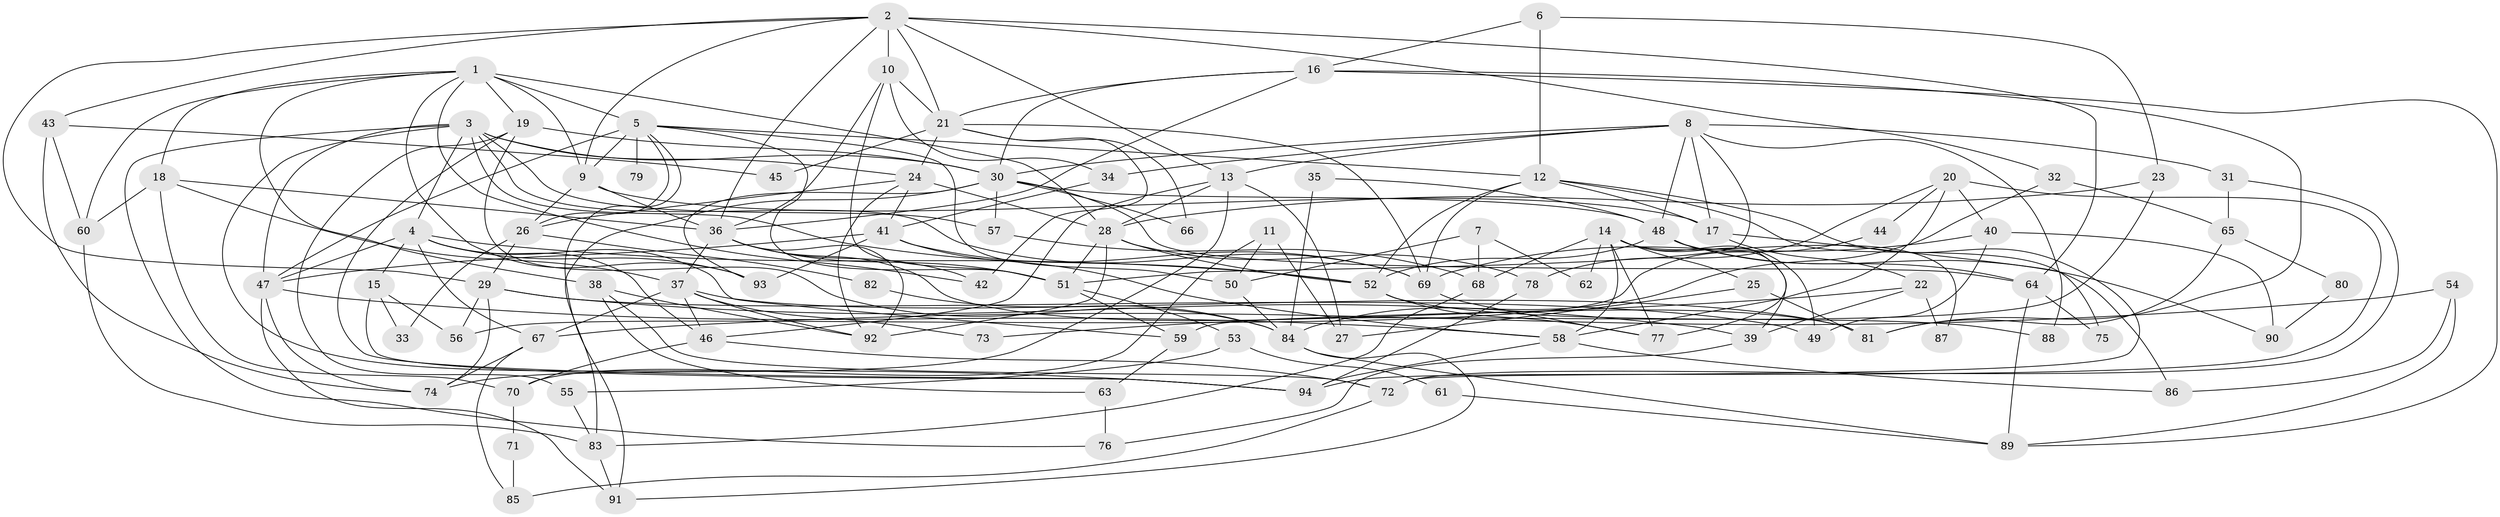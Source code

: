 // original degree distribution, {3: 0.2803030303030303, 4: 0.25, 2: 0.13636363636363635, 5: 0.17424242424242425, 6: 0.10606060606060606, 7: 0.045454545454545456, 8: 0.007575757575757576}
// Generated by graph-tools (version 1.1) at 2025/50/03/04/25 22:50:52]
// undirected, 94 vertices, 215 edges
graph export_dot {
  node [color=gray90,style=filled];
  1;
  2;
  3;
  4;
  5;
  6;
  7;
  8;
  9;
  10;
  11;
  12;
  13;
  14;
  15;
  16;
  17;
  18;
  19;
  20;
  21;
  22;
  23;
  24;
  25;
  26;
  27;
  28;
  29;
  30;
  31;
  32;
  33;
  34;
  35;
  36;
  37;
  38;
  39;
  40;
  41;
  42;
  43;
  44;
  45;
  46;
  47;
  48;
  49;
  50;
  51;
  52;
  53;
  54;
  55;
  56;
  57;
  58;
  59;
  60;
  61;
  62;
  63;
  64;
  65;
  66;
  67;
  68;
  69;
  70;
  71;
  72;
  73;
  74;
  75;
  76;
  77;
  78;
  79;
  80;
  81;
  82;
  83;
  84;
  85;
  86;
  87;
  88;
  89;
  90;
  91;
  92;
  93;
  94;
  1 -- 5 [weight=2.0];
  1 -- 9 [weight=1.0];
  1 -- 18 [weight=1.0];
  1 -- 19 [weight=1.0];
  1 -- 28 [weight=1.0];
  1 -- 38 [weight=1.0];
  1 -- 42 [weight=1.0];
  1 -- 60 [weight=1.0];
  1 -- 93 [weight=1.0];
  2 -- 9 [weight=1.0];
  2 -- 10 [weight=1.0];
  2 -- 13 [weight=1.0];
  2 -- 21 [weight=1.0];
  2 -- 29 [weight=1.0];
  2 -- 32 [weight=1.0];
  2 -- 36 [weight=1.0];
  2 -- 43 [weight=1.0];
  2 -- 64 [weight=1.0];
  3 -- 4 [weight=1.0];
  3 -- 24 [weight=1.0];
  3 -- 30 [weight=1.0];
  3 -- 47 [weight=2.0];
  3 -- 52 [weight=1.0];
  3 -- 57 [weight=1.0];
  3 -- 69 [weight=1.0];
  3 -- 76 [weight=1.0];
  3 -- 94 [weight=1.0];
  4 -- 15 [weight=2.0];
  4 -- 46 [weight=1.0];
  4 -- 47 [weight=2.0];
  4 -- 52 [weight=1.0];
  4 -- 59 [weight=1.0];
  4 -- 67 [weight=1.0];
  4 -- 93 [weight=1.0];
  5 -- 9 [weight=1.0];
  5 -- 12 [weight=1.0];
  5 -- 26 [weight=1.0];
  5 -- 47 [weight=1.0];
  5 -- 50 [weight=1.0];
  5 -- 51 [weight=1.0];
  5 -- 79 [weight=2.0];
  5 -- 91 [weight=1.0];
  6 -- 12 [weight=1.0];
  6 -- 16 [weight=1.0];
  6 -- 23 [weight=1.0];
  7 -- 50 [weight=1.0];
  7 -- 62 [weight=1.0];
  7 -- 68 [weight=1.0];
  8 -- 13 [weight=1.0];
  8 -- 17 [weight=1.0];
  8 -- 30 [weight=1.0];
  8 -- 31 [weight=1.0];
  8 -- 34 [weight=1.0];
  8 -- 48 [weight=1.0];
  8 -- 51 [weight=1.0];
  8 -- 88 [weight=1.0];
  9 -- 17 [weight=1.0];
  9 -- 26 [weight=1.0];
  9 -- 36 [weight=1.0];
  10 -- 21 [weight=1.0];
  10 -- 34 [weight=1.0];
  10 -- 36 [weight=1.0];
  10 -- 51 [weight=1.0];
  11 -- 27 [weight=1.0];
  11 -- 50 [weight=1.0];
  11 -- 70 [weight=1.0];
  12 -- 17 [weight=1.0];
  12 -- 52 [weight=1.0];
  12 -- 69 [weight=1.0];
  12 -- 72 [weight=1.0];
  12 -- 75 [weight=1.0];
  13 -- 27 [weight=1.0];
  13 -- 28 [weight=1.0];
  13 -- 46 [weight=1.0];
  13 -- 74 [weight=1.0];
  14 -- 25 [weight=1.0];
  14 -- 39 [weight=1.0];
  14 -- 49 [weight=1.0];
  14 -- 58 [weight=1.0];
  14 -- 62 [weight=1.0];
  14 -- 68 [weight=1.0];
  14 -- 77 [weight=1.0];
  14 -- 87 [weight=1.0];
  15 -- 33 [weight=1.0];
  15 -- 56 [weight=1.0];
  15 -- 94 [weight=1.0];
  16 -- 21 [weight=1.0];
  16 -- 30 [weight=1.0];
  16 -- 36 [weight=1.0];
  16 -- 81 [weight=1.0];
  16 -- 89 [weight=1.0];
  17 -- 22 [weight=1.0];
  17 -- 86 [weight=1.0];
  18 -- 36 [weight=1.0];
  18 -- 37 [weight=1.0];
  18 -- 60 [weight=1.0];
  18 -- 70 [weight=1.0];
  19 -- 30 [weight=1.0];
  19 -- 55 [weight=1.0];
  19 -- 84 [weight=1.0];
  19 -- 94 [weight=1.0];
  20 -- 40 [weight=1.0];
  20 -- 44 [weight=1.0];
  20 -- 58 [weight=1.0];
  20 -- 78 [weight=1.0];
  20 -- 94 [weight=1.0];
  21 -- 24 [weight=1.0];
  21 -- 42 [weight=1.0];
  21 -- 45 [weight=1.0];
  21 -- 66 [weight=1.0];
  21 -- 69 [weight=1.0];
  22 -- 39 [weight=1.0];
  22 -- 73 [weight=1.0];
  22 -- 87 [weight=1.0];
  23 -- 28 [weight=1.0];
  23 -- 59 [weight=1.0];
  24 -- 26 [weight=1.0];
  24 -- 28 [weight=1.0];
  24 -- 41 [weight=1.0];
  24 -- 92 [weight=1.0];
  25 -- 27 [weight=1.0];
  25 -- 81 [weight=1.0];
  26 -- 29 [weight=1.0];
  26 -- 33 [weight=1.0];
  26 -- 82 [weight=1.0];
  28 -- 51 [weight=1.0];
  28 -- 52 [weight=1.0];
  28 -- 78 [weight=1.0];
  28 -- 92 [weight=2.0];
  29 -- 39 [weight=1.0];
  29 -- 49 [weight=1.0];
  29 -- 56 [weight=1.0];
  29 -- 74 [weight=1.0];
  30 -- 48 [weight=1.0];
  30 -- 57 [weight=1.0];
  30 -- 64 [weight=1.0];
  30 -- 66 [weight=1.0];
  30 -- 83 [weight=1.0];
  30 -- 93 [weight=1.0];
  31 -- 65 [weight=1.0];
  31 -- 72 [weight=1.0];
  32 -- 65 [weight=1.0];
  32 -- 84 [weight=1.0];
  34 -- 41 [weight=1.0];
  35 -- 48 [weight=1.0];
  35 -- 84 [weight=1.0];
  36 -- 37 [weight=1.0];
  36 -- 42 [weight=1.0];
  36 -- 51 [weight=1.0];
  36 -- 81 [weight=1.0];
  36 -- 92 [weight=1.0];
  37 -- 46 [weight=1.0];
  37 -- 67 [weight=1.0];
  37 -- 73 [weight=1.0];
  37 -- 81 [weight=1.0];
  37 -- 92 [weight=1.0];
  38 -- 63 [weight=1.0];
  38 -- 72 [weight=1.0];
  38 -- 92 [weight=1.0];
  39 -- 76 [weight=1.0];
  40 -- 49 [weight=1.0];
  40 -- 69 [weight=1.0];
  40 -- 90 [weight=1.0];
  41 -- 47 [weight=1.0];
  41 -- 58 [weight=1.0];
  41 -- 69 [weight=1.0];
  41 -- 93 [weight=1.0];
  43 -- 45 [weight=1.0];
  43 -- 60 [weight=1.0];
  43 -- 74 [weight=1.0];
  44 -- 56 [weight=1.0];
  46 -- 70 [weight=1.0];
  46 -- 72 [weight=1.0];
  47 -- 58 [weight=1.0];
  47 -- 74 [weight=1.0];
  47 -- 91 [weight=1.0];
  48 -- 52 [weight=1.0];
  48 -- 64 [weight=1.0];
  48 -- 77 [weight=1.0];
  48 -- 90 [weight=1.0];
  50 -- 84 [weight=1.0];
  51 -- 53 [weight=1.0];
  51 -- 59 [weight=1.0];
  52 -- 77 [weight=1.0];
  52 -- 88 [weight=1.0];
  53 -- 55 [weight=1.0];
  53 -- 61 [weight=1.0];
  54 -- 67 [weight=1.0];
  54 -- 86 [weight=1.0];
  54 -- 89 [weight=1.0];
  55 -- 83 [weight=1.0];
  57 -- 68 [weight=1.0];
  58 -- 86 [weight=1.0];
  58 -- 94 [weight=1.0];
  59 -- 63 [weight=1.0];
  60 -- 83 [weight=1.0];
  61 -- 89 [weight=1.0];
  63 -- 76 [weight=1.0];
  64 -- 75 [weight=1.0];
  64 -- 89 [weight=1.0];
  65 -- 80 [weight=1.0];
  65 -- 81 [weight=1.0];
  67 -- 74 [weight=1.0];
  67 -- 85 [weight=1.0];
  68 -- 83 [weight=1.0];
  69 -- 77 [weight=1.0];
  70 -- 71 [weight=1.0];
  71 -- 85 [weight=1.0];
  72 -- 85 [weight=1.0];
  78 -- 94 [weight=1.0];
  80 -- 90 [weight=1.0];
  82 -- 84 [weight=1.0];
  83 -- 91 [weight=1.0];
  84 -- 89 [weight=1.0];
  84 -- 91 [weight=1.0];
}
